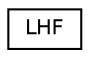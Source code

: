 digraph "Graphical Class Hierarchy"
{
  edge [fontname="Helvetica",fontsize="10",labelfontname="Helvetica",labelfontsize="10"];
  node [fontname="Helvetica",fontsize="10",shape=record];
  rankdir="LR";
  Node0 [label="LHF",height=0.2,width=0.4,color="black", fillcolor="white", style="filled",URL="$classLHF.html"];
}
